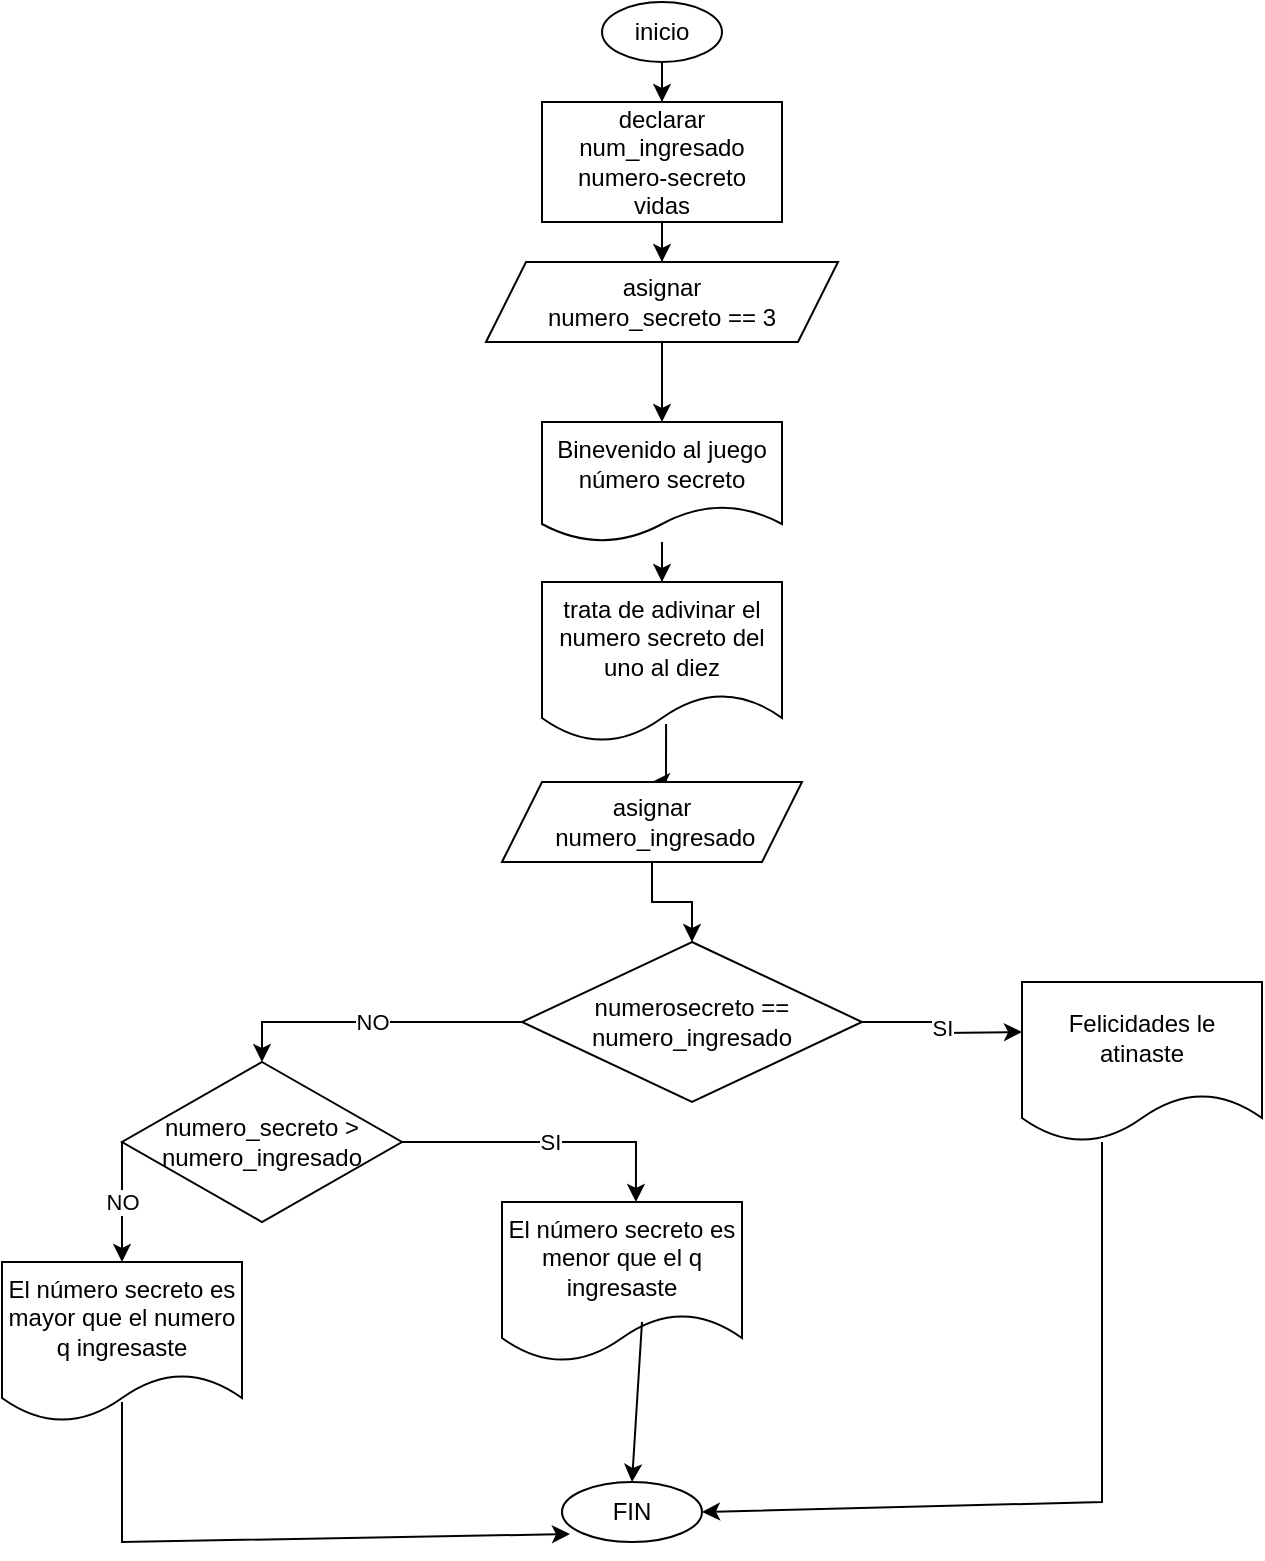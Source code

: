 <mxfile version="20.2.7" type="device"><diagram id="W6xHkxiYPw2x7UtRRSFG" name="Page-1"><mxGraphModel dx="1426" dy="767" grid="1" gridSize="10" guides="1" tooltips="1" connect="1" arrows="1" fold="1" page="1" pageScale="1" pageWidth="827" pageHeight="1169" math="0" shadow="0"><root><mxCell id="0"/><mxCell id="1" parent="0"/><mxCell id="bv0NLf94AA4kokLky9As-5" value="" style="edgeStyle=orthogonalEdgeStyle;rounded=0;orthogonalLoop=1;jettySize=auto;html=1;" edge="1" parent="1" source="bv0NLf94AA4kokLky9As-3" target="bv0NLf94AA4kokLky9As-4"><mxGeometry relative="1" as="geometry"/></mxCell><mxCell id="bv0NLf94AA4kokLky9As-3" value="inicio" style="ellipse;whiteSpace=wrap;html=1;" vertex="1" parent="1"><mxGeometry x="330" y="30" width="60" height="30" as="geometry"/></mxCell><mxCell id="bv0NLf94AA4kokLky9As-8" value="" style="edgeStyle=orthogonalEdgeStyle;rounded=0;orthogonalLoop=1;jettySize=auto;html=1;" edge="1" parent="1" source="bv0NLf94AA4kokLky9As-4" target="bv0NLf94AA4kokLky9As-7"><mxGeometry relative="1" as="geometry"/></mxCell><mxCell id="bv0NLf94AA4kokLky9As-4" value="declarar&lt;br&gt;num_ingresado&lt;br&gt;numero-secreto&lt;br&gt;vidas" style="rounded=0;whiteSpace=wrap;html=1;" vertex="1" parent="1"><mxGeometry x="300" y="80" width="120" height="60" as="geometry"/></mxCell><mxCell id="bv0NLf94AA4kokLky9As-11" value="" style="edgeStyle=orthogonalEdgeStyle;rounded=0;orthogonalLoop=1;jettySize=auto;html=1;" edge="1" parent="1" source="bv0NLf94AA4kokLky9As-6" target="bv0NLf94AA4kokLky9As-10"><mxGeometry relative="1" as="geometry"/></mxCell><mxCell id="bv0NLf94AA4kokLky9As-6" value="Binevenido al juego número secreto" style="shape=document;whiteSpace=wrap;html=1;boundedLbl=1;" vertex="1" parent="1"><mxGeometry x="300" y="240" width="120" height="60" as="geometry"/></mxCell><mxCell id="bv0NLf94AA4kokLky9As-9" value="" style="edgeStyle=orthogonalEdgeStyle;rounded=0;orthogonalLoop=1;jettySize=auto;html=1;" edge="1" parent="1" source="bv0NLf94AA4kokLky9As-7" target="bv0NLf94AA4kokLky9As-6"><mxGeometry relative="1" as="geometry"/></mxCell><mxCell id="bv0NLf94AA4kokLky9As-7" value="asignar&lt;br&gt;numero_secreto == 3" style="shape=parallelogram;perimeter=parallelogramPerimeter;whiteSpace=wrap;html=1;fixedSize=1;" vertex="1" parent="1"><mxGeometry x="272" y="160" width="176" height="40" as="geometry"/></mxCell><mxCell id="bv0NLf94AA4kokLky9As-15" value="" style="edgeStyle=orthogonalEdgeStyle;rounded=0;orthogonalLoop=1;jettySize=auto;html=1;exitX=0.517;exitY=0.888;exitDx=0;exitDy=0;exitPerimeter=0;" edge="1" parent="1" source="bv0NLf94AA4kokLky9As-10" target="bv0NLf94AA4kokLky9As-12"><mxGeometry relative="1" as="geometry"/></mxCell><mxCell id="bv0NLf94AA4kokLky9As-10" value="trata de adivinar el numero secreto del uno al diez" style="shape=document;whiteSpace=wrap;html=1;boundedLbl=1;" vertex="1" parent="1"><mxGeometry x="300" y="320" width="120" height="80" as="geometry"/></mxCell><mxCell id="bv0NLf94AA4kokLky9As-17" value="" style="edgeStyle=orthogonalEdgeStyle;rounded=0;orthogonalLoop=1;jettySize=auto;html=1;" edge="1" parent="1" source="bv0NLf94AA4kokLky9As-12" target="bv0NLf94AA4kokLky9As-16"><mxGeometry relative="1" as="geometry"/></mxCell><mxCell id="bv0NLf94AA4kokLky9As-12" value="asignar&lt;br&gt;&amp;nbsp;numero_ingresado" style="shape=parallelogram;perimeter=parallelogramPerimeter;whiteSpace=wrap;html=1;fixedSize=1;" vertex="1" parent="1"><mxGeometry x="280" y="420" width="150" height="40" as="geometry"/></mxCell><mxCell id="bv0NLf94AA4kokLky9As-19" value="SI" style="edgeStyle=orthogonalEdgeStyle;rounded=0;orthogonalLoop=1;jettySize=auto;html=1;" edge="1" parent="1" source="bv0NLf94AA4kokLky9As-16"><mxGeometry relative="1" as="geometry"><mxPoint x="540" y="545" as="targetPoint"/></mxGeometry></mxCell><mxCell id="bv0NLf94AA4kokLky9As-20" value="NO" style="edgeStyle=orthogonalEdgeStyle;rounded=0;orthogonalLoop=1;jettySize=auto;html=1;exitX=0;exitY=0.5;exitDx=0;exitDy=0;entryX=0.5;entryY=0;entryDx=0;entryDy=0;" edge="1" parent="1" source="bv0NLf94AA4kokLky9As-16" target="bv0NLf94AA4kokLky9As-22"><mxGeometry relative="1" as="geometry"><mxPoint x="180" y="545" as="targetPoint"/><Array as="points"><mxPoint x="265" y="540"/><mxPoint x="160" y="540"/></Array></mxGeometry></mxCell><mxCell id="bv0NLf94AA4kokLky9As-21" value="Felicidades le atinaste" style="shape=document;whiteSpace=wrap;html=1;boundedLbl=1;" vertex="1" parent="1"><mxGeometry x="540" y="520" width="120" height="80" as="geometry"/></mxCell><mxCell id="bv0NLf94AA4kokLky9As-24" value="SI" style="edgeStyle=orthogonalEdgeStyle;rounded=0;orthogonalLoop=1;jettySize=auto;html=1;exitX=1;exitY=0.5;exitDx=0;exitDy=0;entryX=0.558;entryY=0;entryDx=0;entryDy=0;entryPerimeter=0;" edge="1" parent="1" source="bv0NLf94AA4kokLky9As-22" target="bv0NLf94AA4kokLky9As-23"><mxGeometry relative="1" as="geometry"><mxPoint x="350" y="600" as="targetPoint"/></mxGeometry></mxCell><mxCell id="bv0NLf94AA4kokLky9As-22" value="numero_secreto &amp;gt;&lt;br&gt;numero_ingresado" style="rhombus;whiteSpace=wrap;html=1;" vertex="1" parent="1"><mxGeometry x="90" y="560" width="140" height="80" as="geometry"/></mxCell><mxCell id="bv0NLf94AA4kokLky9As-23" value="El número secreto es menor que el q ingresaste" style="shape=document;whiteSpace=wrap;html=1;boundedLbl=1;" vertex="1" parent="1"><mxGeometry x="280" y="630" width="120" height="80" as="geometry"/></mxCell><mxCell id="bv0NLf94AA4kokLky9As-25" value="El número secreto es mayor que el numero q ingresaste" style="shape=document;whiteSpace=wrap;html=1;boundedLbl=1;" vertex="1" parent="1"><mxGeometry x="30" y="660" width="120" height="80" as="geometry"/></mxCell><mxCell id="bv0NLf94AA4kokLky9As-16" value="numerosecreto == numero_ingresado" style="rhombus;whiteSpace=wrap;html=1;" vertex="1" parent="1"><mxGeometry x="290" y="500" width="170" height="80" as="geometry"/></mxCell><mxCell id="bv0NLf94AA4kokLky9As-28" value="NO" style="endArrow=classic;html=1;rounded=0;entryX=0.5;entryY=0;entryDx=0;entryDy=0;" edge="1" parent="1" target="bv0NLf94AA4kokLky9As-25"><mxGeometry width="50" height="50" relative="1" as="geometry"><mxPoint x="90" y="600" as="sourcePoint"/><mxPoint x="140" y="550" as="targetPoint"/></mxGeometry></mxCell><mxCell id="bv0NLf94AA4kokLky9As-29" value="FIN" style="ellipse;whiteSpace=wrap;html=1;" vertex="1" parent="1"><mxGeometry x="310" y="770" width="70" height="30" as="geometry"/></mxCell><mxCell id="bv0NLf94AA4kokLky9As-30" value="" style="endArrow=classic;html=1;rounded=0;entryX=1;entryY=0.5;entryDx=0;entryDy=0;" edge="1" parent="1" target="bv0NLf94AA4kokLky9As-29"><mxGeometry width="50" height="50" relative="1" as="geometry"><mxPoint x="580" y="600" as="sourcePoint"/><mxPoint x="630" y="550" as="targetPoint"/><Array as="points"><mxPoint x="580" y="780"/></Array></mxGeometry></mxCell><mxCell id="bv0NLf94AA4kokLky9As-31" value="" style="endArrow=classic;html=1;rounded=0;entryX=0.5;entryY=0;entryDx=0;entryDy=0;" edge="1" parent="1" target="bv0NLf94AA4kokLky9As-29"><mxGeometry width="50" height="50" relative="1" as="geometry"><mxPoint x="350" y="690" as="sourcePoint"/><mxPoint x="400" y="640" as="targetPoint"/></mxGeometry></mxCell><mxCell id="bv0NLf94AA4kokLky9As-32" value="" style="endArrow=classic;html=1;rounded=0;entryX=0.057;entryY=0.867;entryDx=0;entryDy=0;entryPerimeter=0;" edge="1" parent="1" target="bv0NLf94AA4kokLky9As-29"><mxGeometry width="50" height="50" relative="1" as="geometry"><mxPoint x="90" y="730" as="sourcePoint"/><mxPoint x="140" y="680" as="targetPoint"/><Array as="points"><mxPoint x="90" y="800"/></Array></mxGeometry></mxCell></root></mxGraphModel></diagram></mxfile>